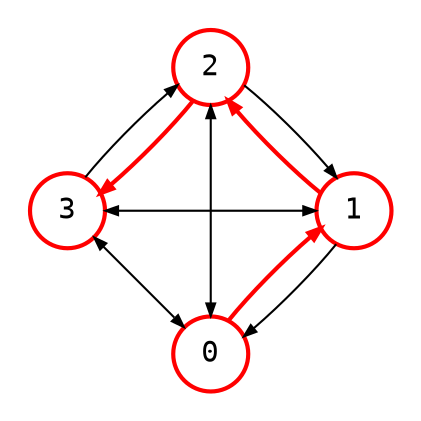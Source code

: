 digraph {
    node [shape=circle, fontname="monospace"];
    edge [arrowsize=0.6, fontname="monospace"];
    layout=circo;
    pad=0.2;

    0, 1, 2, 3 [style=bold, color=red];

    0 -> {2, 3} [dir=both, color="#bbb"];
    0 -> 1 [style=bold, color=red];
    1 -> 0 [color="#bbb"];
    1 -> 2 [style=bold, color=red];
    2 -> 1 [color="#bbb"];
    2 -> 3 [style=bold, color=red];
    3 -> 1 [dir=both, color="#bbb"];
    3 -> 2 [color="#bbb"];
}